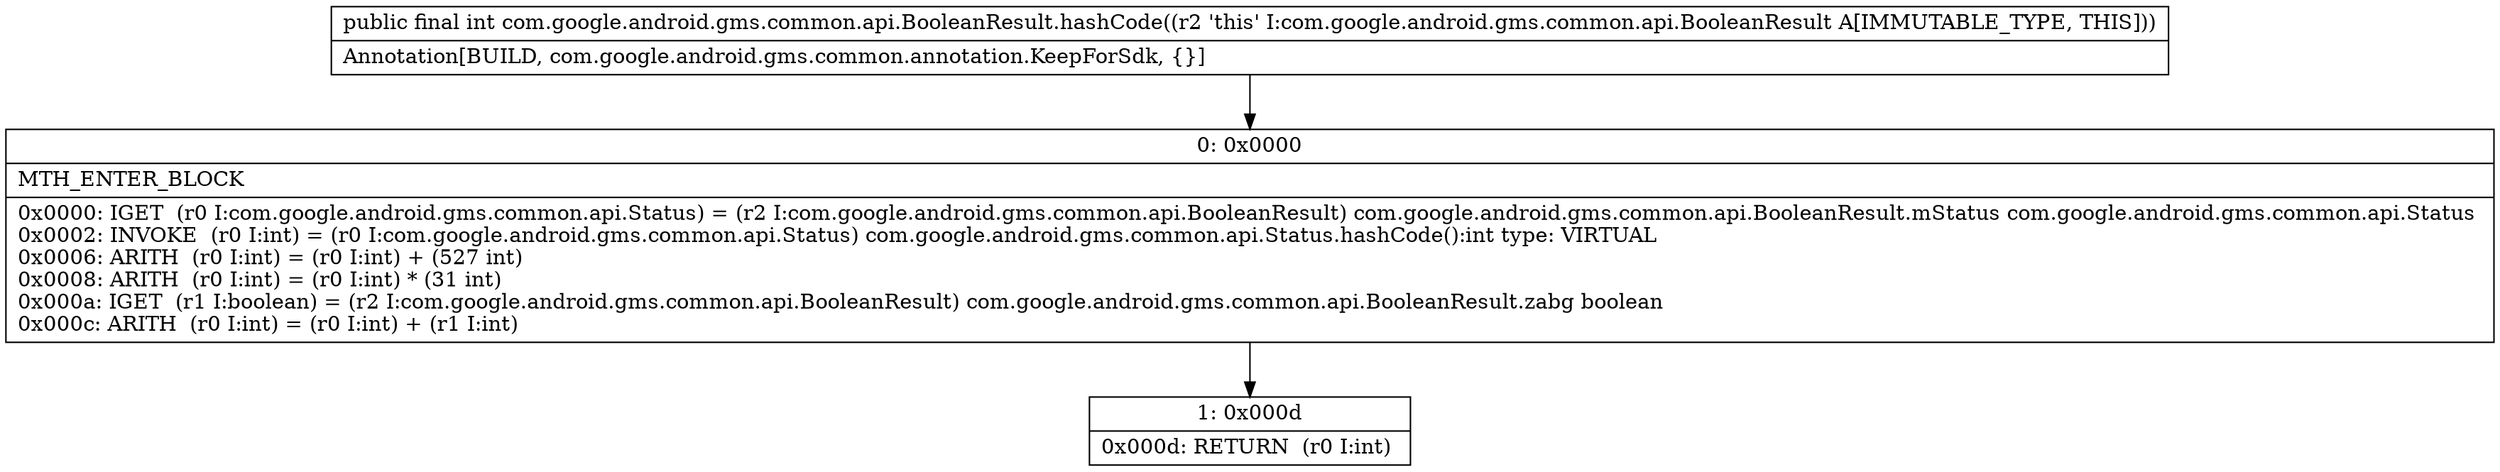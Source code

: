 digraph "CFG forcom.google.android.gms.common.api.BooleanResult.hashCode()I" {
Node_0 [shape=record,label="{0\:\ 0x0000|MTH_ENTER_BLOCK\l|0x0000: IGET  (r0 I:com.google.android.gms.common.api.Status) = (r2 I:com.google.android.gms.common.api.BooleanResult) com.google.android.gms.common.api.BooleanResult.mStatus com.google.android.gms.common.api.Status \l0x0002: INVOKE  (r0 I:int) = (r0 I:com.google.android.gms.common.api.Status) com.google.android.gms.common.api.Status.hashCode():int type: VIRTUAL \l0x0006: ARITH  (r0 I:int) = (r0 I:int) + (527 int) \l0x0008: ARITH  (r0 I:int) = (r0 I:int) * (31 int) \l0x000a: IGET  (r1 I:boolean) = (r2 I:com.google.android.gms.common.api.BooleanResult) com.google.android.gms.common.api.BooleanResult.zabg boolean \l0x000c: ARITH  (r0 I:int) = (r0 I:int) + (r1 I:int) \l}"];
Node_1 [shape=record,label="{1\:\ 0x000d|0x000d: RETURN  (r0 I:int) \l}"];
MethodNode[shape=record,label="{public final int com.google.android.gms.common.api.BooleanResult.hashCode((r2 'this' I:com.google.android.gms.common.api.BooleanResult A[IMMUTABLE_TYPE, THIS]))  | Annotation[BUILD, com.google.android.gms.common.annotation.KeepForSdk, \{\}]\l}"];
MethodNode -> Node_0;
Node_0 -> Node_1;
}

